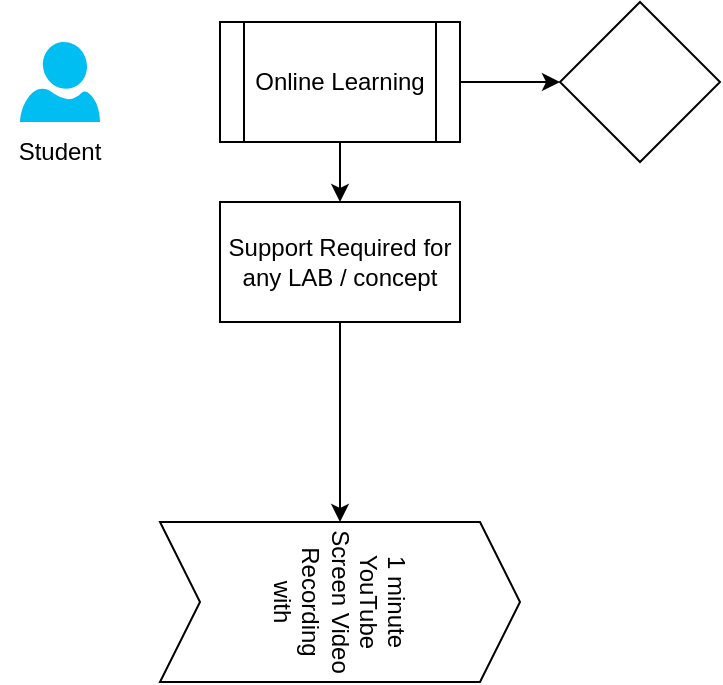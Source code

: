 <mxfile version="22.1.7" type="github">
  <diagram name="Page-1" id="QCRs72QJ7RFpPiSyxYd-">
    <mxGraphModel dx="1434" dy="774" grid="1" gridSize="10" guides="1" tooltips="1" connect="1" arrows="1" fold="1" page="1" pageScale="1" pageWidth="850" pageHeight="1100" math="0" shadow="0">
      <root>
        <mxCell id="0" />
        <mxCell id="1" parent="0" />
        <mxCell id="A36Y3rL2pasFIXy3Kqzp-1" value="" style="verticalLabelPosition=bottom;html=1;verticalAlign=top;align=center;strokeColor=none;fillColor=#00BEF2;shape=mxgraph.azure.user;" parent="1" vertex="1">
          <mxGeometry x="90" y="80" width="40" height="40" as="geometry" />
        </mxCell>
        <mxCell id="A36Y3rL2pasFIXy3Kqzp-8" value="" style="edgeStyle=orthogonalEdgeStyle;rounded=0;orthogonalLoop=1;jettySize=auto;html=1;" parent="1" source="A36Y3rL2pasFIXy3Kqzp-2" target="A36Y3rL2pasFIXy3Kqzp-7" edge="1">
          <mxGeometry relative="1" as="geometry" />
        </mxCell>
        <mxCell id="A36Y3rL2pasFIXy3Kqzp-10" value="" style="edgeStyle=orthogonalEdgeStyle;rounded=0;orthogonalLoop=1;jettySize=auto;html=1;" parent="1" source="A36Y3rL2pasFIXy3Kqzp-2" target="A36Y3rL2pasFIXy3Kqzp-9" edge="1">
          <mxGeometry relative="1" as="geometry" />
        </mxCell>
        <mxCell id="A36Y3rL2pasFIXy3Kqzp-2" value="Online Learning" style="shape=process;whiteSpace=wrap;html=1;backgroundOutline=1;" parent="1" vertex="1">
          <mxGeometry x="190" y="70" width="120" height="60" as="geometry" />
        </mxCell>
        <mxCell id="A36Y3rL2pasFIXy3Kqzp-3" value="Student" style="text;html=1;strokeColor=none;fillColor=none;align=center;verticalAlign=middle;whiteSpace=wrap;rounded=0;" parent="1" vertex="1">
          <mxGeometry x="80" y="120" width="60" height="30" as="geometry" />
        </mxCell>
        <mxCell id="A36Y3rL2pasFIXy3Kqzp-7" value="" style="rhombus;whiteSpace=wrap;html=1;" parent="1" vertex="1">
          <mxGeometry x="360" y="60" width="80" height="80" as="geometry" />
        </mxCell>
        <mxCell id="A36Y3rL2pasFIXy3Kqzp-12" value="" style="edgeStyle=orthogonalEdgeStyle;rounded=0;orthogonalLoop=1;jettySize=auto;html=1;" parent="1" source="A36Y3rL2pasFIXy3Kqzp-9" target="A36Y3rL2pasFIXy3Kqzp-11" edge="1">
          <mxGeometry relative="1" as="geometry" />
        </mxCell>
        <mxCell id="A36Y3rL2pasFIXy3Kqzp-9" value="Support Required for any LAB / concept" style="whiteSpace=wrap;html=1;" parent="1" vertex="1">
          <mxGeometry x="190" y="160" width="120" height="60" as="geometry" />
        </mxCell>
        <mxCell id="A36Y3rL2pasFIXy3Kqzp-11" value="1 minute YouTube Screen Video Recording with " style="shape=step;perimeter=stepPerimeter;whiteSpace=wrap;html=1;fixedSize=1;rotation=90;direction=north;" parent="1" vertex="1">
          <mxGeometry x="210" y="270" width="80" height="180" as="geometry" />
        </mxCell>
      </root>
    </mxGraphModel>
  </diagram>
</mxfile>
